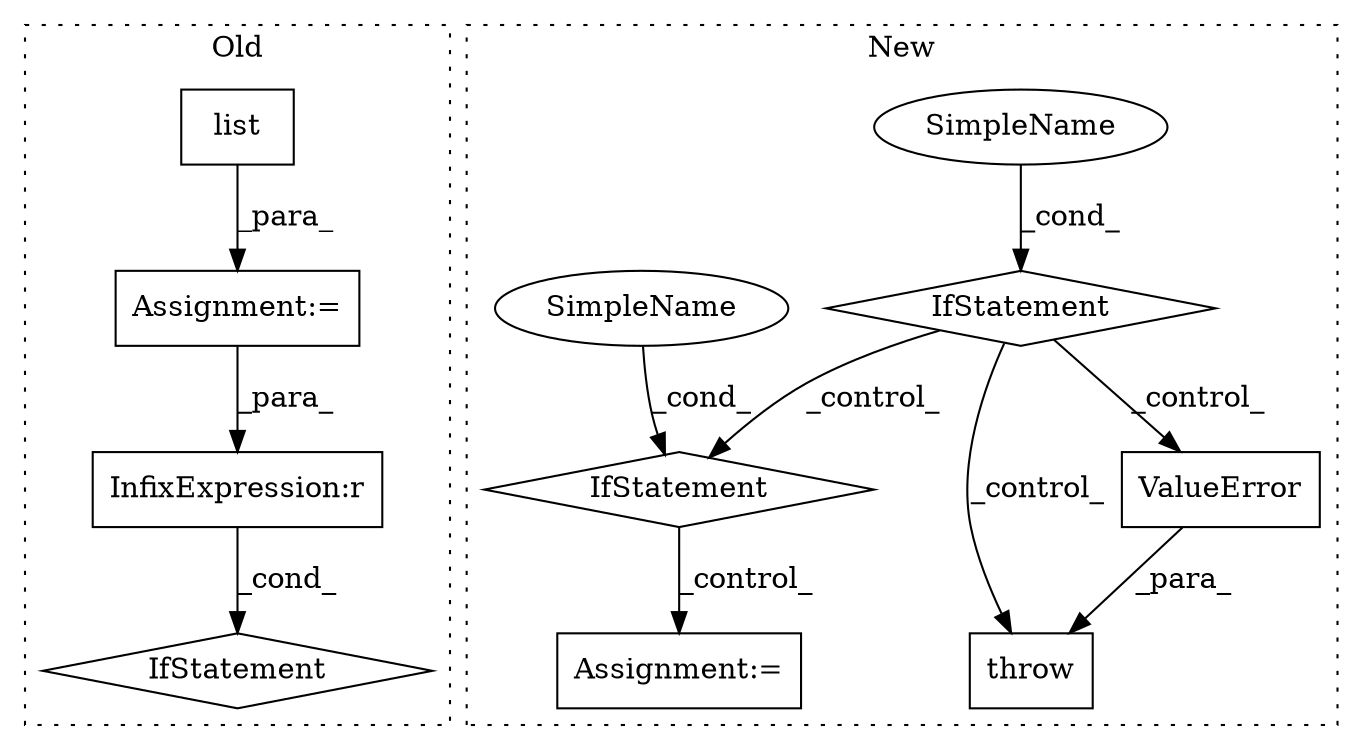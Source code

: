 digraph G {
subgraph cluster0 {
1 [label="list" a="32" s="5074,5128" l="5,1" shape="box"];
7 [label="Assignment:=" a="7" s="5073" l="1" shape="box"];
10 [label="IfStatement" a="25" s="5135,5157" l="4,2" shape="diamond"];
11 [label="InfixExpression:r" a="27" s="5153" l="3" shape="box"];
label = "Old";
style="dotted";
}
subgraph cluster1 {
2 [label="ValueError" a="32" s="5092,5174" l="11,1" shape="box"];
3 [label="throw" a="53" s="5086" l="6" shape="box"];
4 [label="SimpleName" a="42" s="" l="" shape="ellipse"];
5 [label="IfStatement" a="25" s="4941,4972" l="4,2" shape="diamond"];
6 [label="Assignment:=" a="7" s="5039" l="1" shape="box"];
8 [label="IfStatement" a="25" s="4984,5015" l="4,2" shape="diamond"];
9 [label="SimpleName" a="42" s="" l="" shape="ellipse"];
label = "New";
style="dotted";
}
1 -> 7 [label="_para_"];
2 -> 3 [label="_para_"];
4 -> 5 [label="_cond_"];
5 -> 3 [label="_control_"];
5 -> 2 [label="_control_"];
5 -> 8 [label="_control_"];
7 -> 11 [label="_para_"];
8 -> 6 [label="_control_"];
9 -> 8 [label="_cond_"];
11 -> 10 [label="_cond_"];
}